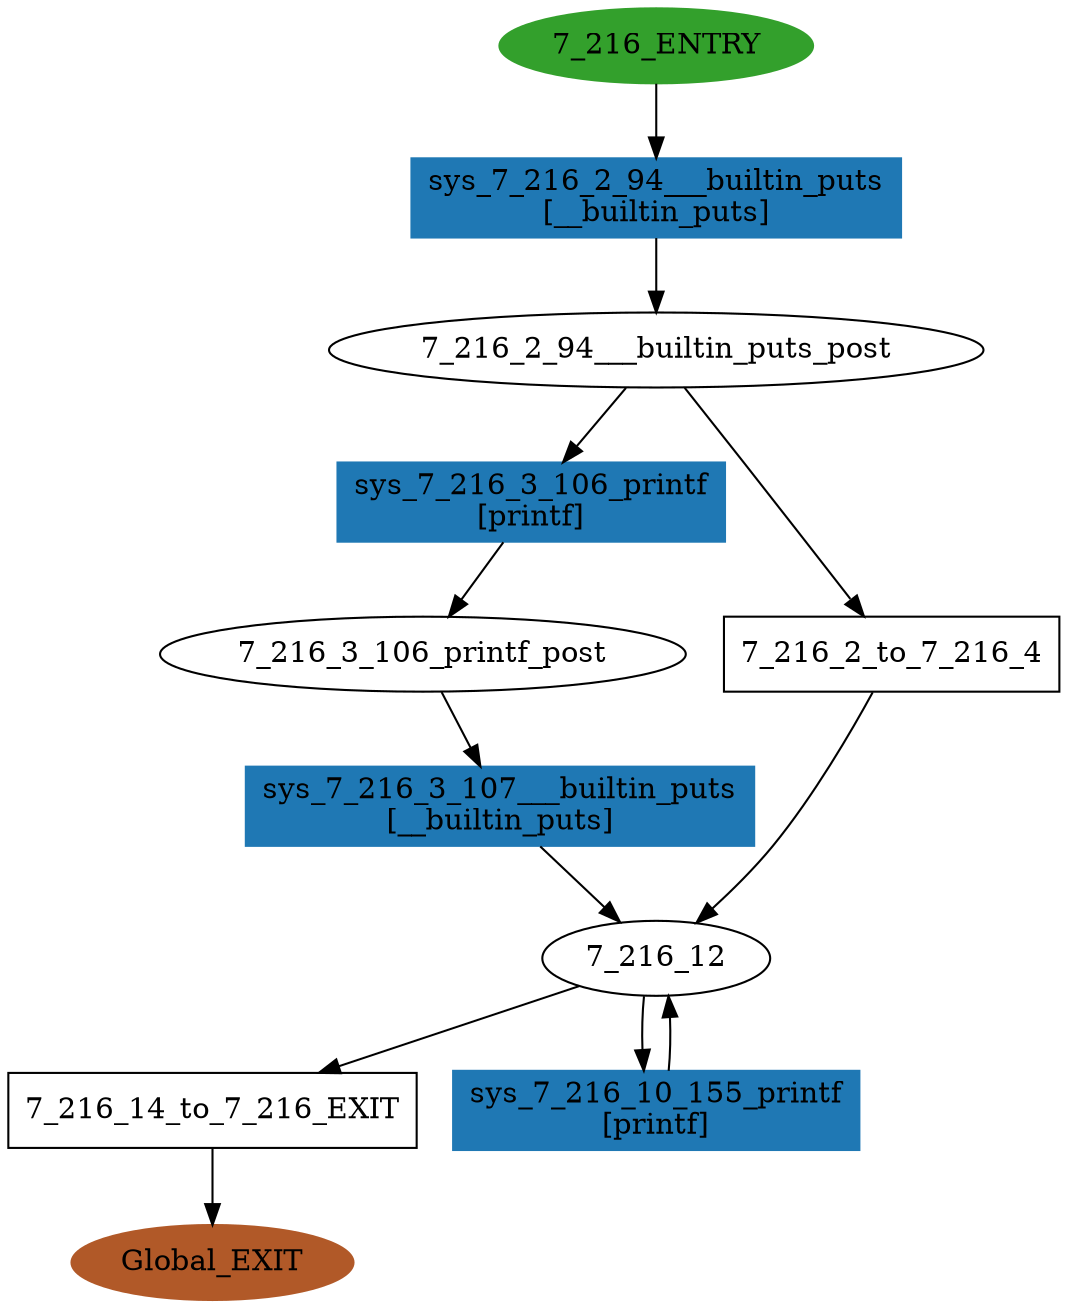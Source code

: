 digraph model { 
compound=true; 
node  [style="filled", colorscheme="paired12"];  "7_216_2_94___builtin_puts_post" [shape=ellipse, style=""];
  "7_216_ENTRY" [shape=ellipse, color=4, style=filled];
  "7_216_12" [shape=ellipse, style=""];
  "7_216_3_106_printf_post" [shape=ellipse, style=""];
  "Global_EXIT" [shape=ellipse, color=12, style=filled];
  "sys_7_216_3_106_printf" [shape=box, style=""];
  "sys_7_216_3_106_printf" [color=2, style=filled];
  "sys_7_216_3_106_printf" [label="sys_7_216_3_106_printf\n[printf]"];
  "7_216_2_to_7_216_4" [shape=box, style=""];
  "7_216_2_to_7_216_4" [label="7_216_2_to_7_216_4\n"];
  "sys_7_216_2_94___builtin_puts" [shape=box, style=""];
  "sys_7_216_2_94___builtin_puts" [color=2, style=filled];
  "sys_7_216_2_94___builtin_puts" [label="sys_7_216_2_94___builtin_puts\n[__builtin_puts]"];
  "sys_7_216_3_107___builtin_puts" [shape=box, style=""];
  "sys_7_216_3_107___builtin_puts" [color=2, style=filled];
  "sys_7_216_3_107___builtin_puts" [label="sys_7_216_3_107___builtin_puts\n[__builtin_puts]"];
  "7_216_14_to_7_216_EXIT" [shape=box, style=""];
  "7_216_14_to_7_216_EXIT" [label="7_216_14_to_7_216_EXIT\n"];
  "sys_7_216_10_155_printf" [shape=box, style=""];
  "sys_7_216_10_155_printf" [color=2, style=filled];
  "sys_7_216_10_155_printf" [label="sys_7_216_10_155_printf\n[printf]"];
  "7_216_12" -> "7_216_14_to_7_216_EXIT" [label="", arrowhead="normal"];
  "sys_7_216_10_155_printf" -> "7_216_12" [label="", arrowhead="normal"];
  "7_216_12" -> "sys_7_216_10_155_printf" [label="", arrowhead="normal"];
  "7_216_2_94___builtin_puts_post" -> "7_216_2_to_7_216_4" [label="", arrowhead="normal"];
  "7_216_2_to_7_216_4" -> "7_216_12" [label="", arrowhead="normal"];
  "sys_7_216_2_94___builtin_puts" -> "7_216_2_94___builtin_puts_post" [label="", arrowhead="normal"];
  "7_216_2_94___builtin_puts_post" -> "sys_7_216_3_106_printf" [label="", arrowhead="normal"];
  "7_216_14_to_7_216_EXIT" -> "Global_EXIT" [label="", arrowhead="normal"];
  "sys_7_216_3_107___builtin_puts" -> "7_216_12" [label="", arrowhead="normal"];
  "sys_7_216_3_106_printf" -> "7_216_3_106_printf_post" [label="", arrowhead="normal"];
  "7_216_ENTRY" -> "sys_7_216_2_94___builtin_puts" [label="", arrowhead="normal"];
  "7_216_3_106_printf_post" -> "sys_7_216_3_107___builtin_puts" [label="", arrowhead="normal"];
}
